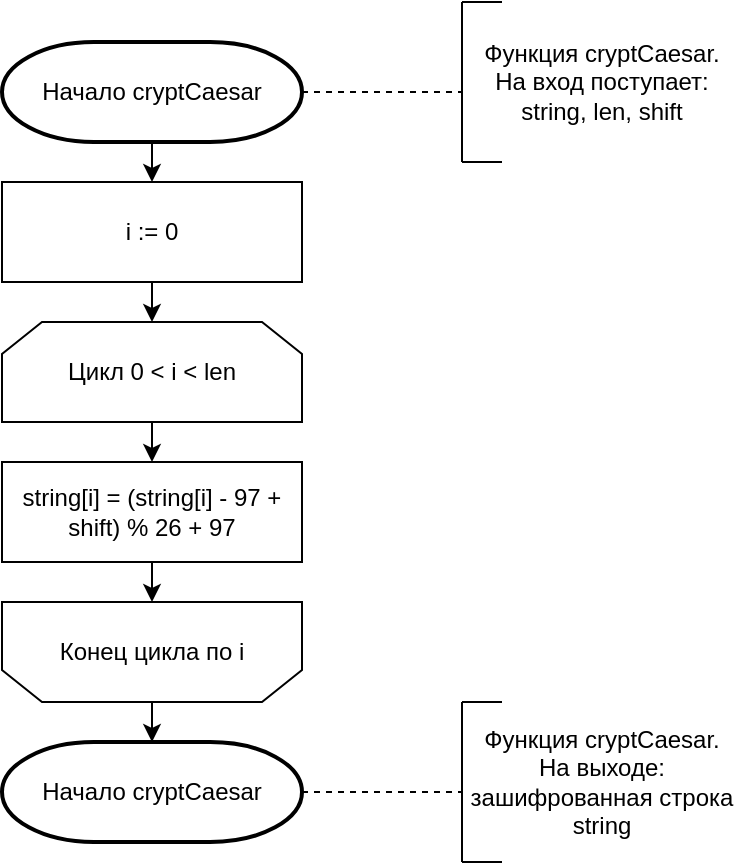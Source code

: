 <mxfile version="14.0.4" type="device"><diagram id="lhdFv6NGPTkyN13n0ikP" name="Page-1"><mxGraphModel dx="1038" dy="11786" grid="1" gridSize="10" guides="1" tooltips="1" connect="1" arrows="1" fold="1" page="1" pageScale="1" pageWidth="1827" pageHeight="11169" background="#ffffff" math="0" shadow="0"><root><mxCell id="0"/><mxCell id="1" parent="0"/><mxCell id="-ygXDCpaqfpr8yk6ex8X-1" value="Начало cryptCaesar" style="strokeWidth=2;html=1;shape=mxgraph.flowchart.terminator;whiteSpace=wrap;" vertex="1" parent="1"><mxGeometry x="220" y="-2020" width="150" height="50" as="geometry"/></mxCell><mxCell id="-ygXDCpaqfpr8yk6ex8X-2" value="" style="endArrow=none;dashed=1;html=1;exitX=1;exitY=0.5;exitDx=0;exitDy=0;exitPerimeter=0;" edge="1" parent="1" source="-ygXDCpaqfpr8yk6ex8X-1"><mxGeometry width="50" height="50" relative="1" as="geometry"><mxPoint x="470" y="-1890" as="sourcePoint"/><mxPoint x="450" y="-1995" as="targetPoint"/></mxGeometry></mxCell><mxCell id="-ygXDCpaqfpr8yk6ex8X-3" value="" style="endArrow=none;html=1;" edge="1" parent="1"><mxGeometry width="50" height="50" relative="1" as="geometry"><mxPoint x="450" y="-1960" as="sourcePoint"/><mxPoint x="450" y="-2040" as="targetPoint"/></mxGeometry></mxCell><mxCell id="-ygXDCpaqfpr8yk6ex8X-4" value="" style="endArrow=none;html=1;" edge="1" parent="1"><mxGeometry width="50" height="50" relative="1" as="geometry"><mxPoint x="450" y="-2040" as="sourcePoint"/><mxPoint x="470" y="-2040" as="targetPoint"/></mxGeometry></mxCell><mxCell id="-ygXDCpaqfpr8yk6ex8X-5" value="" style="endArrow=none;html=1;" edge="1" parent="1"><mxGeometry width="50" height="50" relative="1" as="geometry"><mxPoint x="450" y="-1960" as="sourcePoint"/><mxPoint x="470" y="-1960" as="targetPoint"/></mxGeometry></mxCell><mxCell id="-ygXDCpaqfpr8yk6ex8X-6" value="Функция cryptCaesar.&lt;br&gt;На вход поступает:&lt;br&gt;string, len, shift" style="text;html=1;strokeColor=none;fillColor=none;align=center;verticalAlign=middle;whiteSpace=wrap;rounded=0;" vertex="1" parent="1"><mxGeometry x="450" y="-2040" width="140" height="80" as="geometry"/></mxCell><mxCell id="-ygXDCpaqfpr8yk6ex8X-7" value="Цикл 0 &amp;lt; i &amp;lt; len" style="shape=loopLimit;whiteSpace=wrap;html=1;" vertex="1" parent="1"><mxGeometry x="220" y="-1880" width="150" height="50" as="geometry"/></mxCell><mxCell id="-ygXDCpaqfpr8yk6ex8X-8" value="i := 0" style="rounded=0;whiteSpace=wrap;html=1;" vertex="1" parent="1"><mxGeometry x="220" y="-1950" width="150" height="50" as="geometry"/></mxCell><mxCell id="-ygXDCpaqfpr8yk6ex8X-9" value="string[i] = (string[i] - 97 + shift) % 26 + 97" style="rounded=0;whiteSpace=wrap;html=1;" vertex="1" parent="1"><mxGeometry x="220" y="-1810" width="150" height="50" as="geometry"/></mxCell><mxCell id="-ygXDCpaqfpr8yk6ex8X-10" value="" style="shape=loopLimit;whiteSpace=wrap;html=1;rotation=-180;" vertex="1" parent="1"><mxGeometry x="220" y="-1740" width="150" height="50" as="geometry"/></mxCell><mxCell id="-ygXDCpaqfpr8yk6ex8X-11" value="Конец цикла по i" style="text;html=1;strokeColor=none;fillColor=none;align=center;verticalAlign=middle;whiteSpace=wrap;rounded=0;" vertex="1" parent="1"><mxGeometry x="220" y="-1740" width="150" height="50" as="geometry"/></mxCell><mxCell id="-ygXDCpaqfpr8yk6ex8X-12" value="" style="endArrow=classic;html=1;exitX=0.5;exitY=1;exitDx=0;exitDy=0;exitPerimeter=0;entryX=0.5;entryY=0;entryDx=0;entryDy=0;" edge="1" parent="1" source="-ygXDCpaqfpr8yk6ex8X-1" target="-ygXDCpaqfpr8yk6ex8X-8"><mxGeometry width="50" height="50" relative="1" as="geometry"><mxPoint x="540" y="-1850" as="sourcePoint"/><mxPoint x="590" y="-1900" as="targetPoint"/></mxGeometry></mxCell><mxCell id="-ygXDCpaqfpr8yk6ex8X-13" value="" style="endArrow=classic;html=1;exitX=0.5;exitY=1;exitDx=0;exitDy=0;entryX=0.5;entryY=0;entryDx=0;entryDy=0;" edge="1" parent="1" source="-ygXDCpaqfpr8yk6ex8X-8" target="-ygXDCpaqfpr8yk6ex8X-7"><mxGeometry width="50" height="50" relative="1" as="geometry"><mxPoint x="460" y="-1890" as="sourcePoint"/><mxPoint x="560" y="-1810" as="targetPoint"/></mxGeometry></mxCell><mxCell id="-ygXDCpaqfpr8yk6ex8X-14" value="" style="endArrow=classic;html=1;exitX=0.5;exitY=1;exitDx=0;exitDy=0;entryX=0.5;entryY=0;entryDx=0;entryDy=0;" edge="1" parent="1" source="-ygXDCpaqfpr8yk6ex8X-7" target="-ygXDCpaqfpr8yk6ex8X-9"><mxGeometry width="50" height="50" relative="1" as="geometry"><mxPoint x="500" y="-1760" as="sourcePoint"/><mxPoint x="550" y="-1810" as="targetPoint"/></mxGeometry></mxCell><mxCell id="-ygXDCpaqfpr8yk6ex8X-15" value="" style="endArrow=classic;html=1;exitX=0.5;exitY=1;exitDx=0;exitDy=0;entryX=0.5;entryY=0;entryDx=0;entryDy=0;" edge="1" parent="1" source="-ygXDCpaqfpr8yk6ex8X-9" target="-ygXDCpaqfpr8yk6ex8X-11"><mxGeometry width="50" height="50" relative="1" as="geometry"><mxPoint x="410" y="-1660" as="sourcePoint"/><mxPoint x="460" y="-1710" as="targetPoint"/></mxGeometry></mxCell><mxCell id="-ygXDCpaqfpr8yk6ex8X-16" value="" style="endArrow=classic;html=1;exitX=0.5;exitY=1;exitDx=0;exitDy=0;" edge="1" parent="1" source="-ygXDCpaqfpr8yk6ex8X-11"><mxGeometry width="50" height="50" relative="1" as="geometry"><mxPoint x="580" y="-1620" as="sourcePoint"/><mxPoint x="295" y="-1670" as="targetPoint"/></mxGeometry></mxCell><mxCell id="-ygXDCpaqfpr8yk6ex8X-17" value="Начало cryptCaesar" style="strokeWidth=2;html=1;shape=mxgraph.flowchart.terminator;whiteSpace=wrap;" vertex="1" parent="1"><mxGeometry x="220" y="-1670" width="150" height="50" as="geometry"/></mxCell><mxCell id="-ygXDCpaqfpr8yk6ex8X-18" value="" style="endArrow=none;dashed=1;html=1;exitX=1;exitY=0.5;exitDx=0;exitDy=0;exitPerimeter=0;" edge="1" parent="1"><mxGeometry width="50" height="50" relative="1" as="geometry"><mxPoint x="370" y="-1645" as="sourcePoint"/><mxPoint x="450" y="-1645" as="targetPoint"/></mxGeometry></mxCell><mxCell id="-ygXDCpaqfpr8yk6ex8X-19" value="" style="endArrow=none;html=1;" edge="1" parent="1"><mxGeometry width="50" height="50" relative="1" as="geometry"><mxPoint x="450" y="-1610" as="sourcePoint"/><mxPoint x="450" y="-1690" as="targetPoint"/></mxGeometry></mxCell><mxCell id="-ygXDCpaqfpr8yk6ex8X-20" value="" style="endArrow=none;html=1;" edge="1" parent="1"><mxGeometry width="50" height="50" relative="1" as="geometry"><mxPoint x="450" y="-1690" as="sourcePoint"/><mxPoint x="470" y="-1690" as="targetPoint"/></mxGeometry></mxCell><mxCell id="-ygXDCpaqfpr8yk6ex8X-21" value="" style="endArrow=none;html=1;" edge="1" parent="1"><mxGeometry width="50" height="50" relative="1" as="geometry"><mxPoint x="450" y="-1610" as="sourcePoint"/><mxPoint x="470" y="-1610" as="targetPoint"/></mxGeometry></mxCell><mxCell id="-ygXDCpaqfpr8yk6ex8X-22" value="Функция cryptCaesar.&lt;br&gt;На выходе: зашифрованная строка string" style="text;html=1;strokeColor=none;fillColor=none;align=center;verticalAlign=middle;whiteSpace=wrap;rounded=0;" vertex="1" parent="1"><mxGeometry x="450" y="-1690" width="140" height="80" as="geometry"/></mxCell></root></mxGraphModel></diagram></mxfile>
